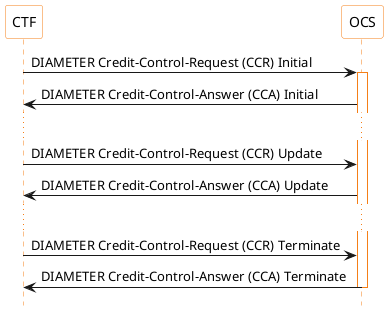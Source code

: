 @startuml

skinparam shadowing false
skinparam sequence {
ParticipantBorderColor #f57f17
ParticipantBackgroundColor white
LifeLineBorderColor #f57f17
LifeLineBackgroundColor white
}
participant CTF as ctf
participant OCS as ocs
hide footbox

ctf -> ocs : DIAMETER Credit-Control-Request (CCR) Initial
activate ocs
ctf <- ocs : DIAMETER Credit-Control-Answer (CCA) Initial
...
ctf -> ocs : DIAMETER Credit-Control-Request (CCR) Update
ctf <- ocs : DIAMETER Credit-Control-Answer (CCA) Update
...
ctf -> ocs : DIAMETER Credit-Control-Request (CCR) Terminate
ctf <- ocs : DIAMETER Credit-Control-Answer (CCA) Terminate
deactivate ocs

@enduml
